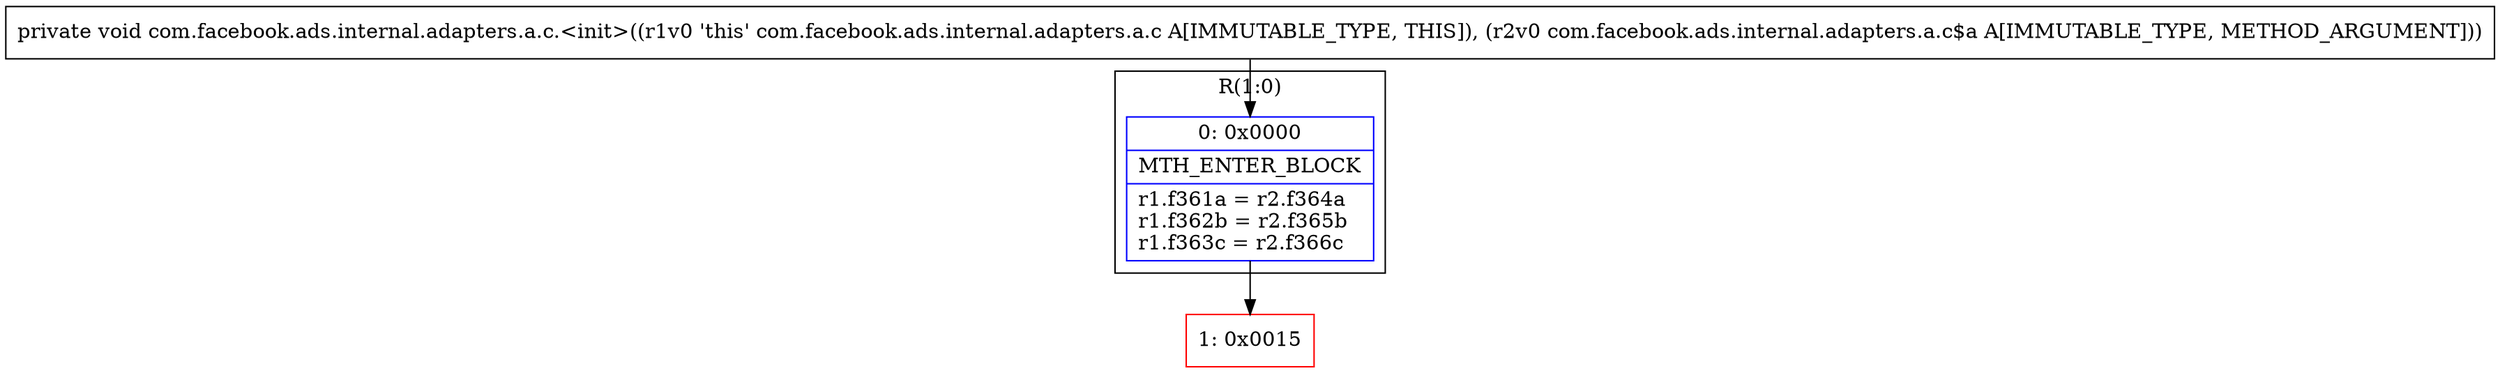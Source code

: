 digraph "CFG forcom.facebook.ads.internal.adapters.a.c.\<init\>(Lcom\/facebook\/ads\/internal\/adapters\/a\/c$a;)V" {
subgraph cluster_Region_41538935 {
label = "R(1:0)";
node [shape=record,color=blue];
Node_0 [shape=record,label="{0\:\ 0x0000|MTH_ENTER_BLOCK\l|r1.f361a = r2.f364a\lr1.f362b = r2.f365b\lr1.f363c = r2.f366c\l}"];
}
Node_1 [shape=record,color=red,label="{1\:\ 0x0015}"];
MethodNode[shape=record,label="{private void com.facebook.ads.internal.adapters.a.c.\<init\>((r1v0 'this' com.facebook.ads.internal.adapters.a.c A[IMMUTABLE_TYPE, THIS]), (r2v0 com.facebook.ads.internal.adapters.a.c$a A[IMMUTABLE_TYPE, METHOD_ARGUMENT])) }"];
MethodNode -> Node_0;
Node_0 -> Node_1;
}

